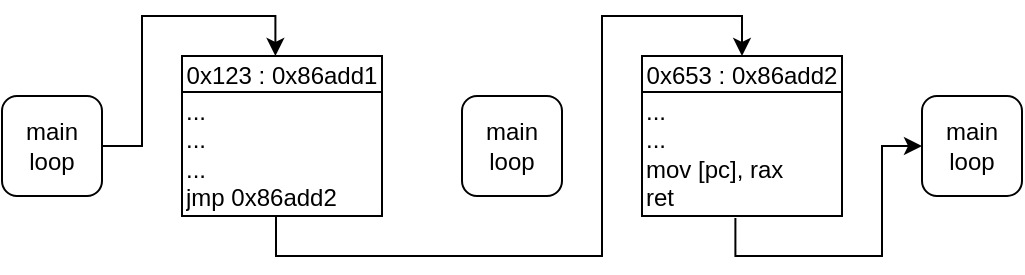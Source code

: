 <mxfile version="13.4.6" type="device"><diagram id="BHKzo6_lCrXIlEo2mgyX" name="Page-1"><mxGraphModel dx="1038" dy="527" grid="1" gridSize="10" guides="1" tooltips="1" connect="1" arrows="1" fold="1" page="1" pageScale="1" pageWidth="850" pageHeight="1100" math="0" shadow="0"><root><mxCell id="0"/><mxCell id="1" parent="0"/><mxCell id="i9tP4oJ8srlIKIIuwAtR-40" style="edgeStyle=orthogonalEdgeStyle;rounded=0;orthogonalLoop=1;jettySize=auto;html=1;exitX=1;exitY=0.5;exitDx=0;exitDy=0;entryX=0.467;entryY=0;entryDx=0;entryDy=0;entryPerimeter=0;" parent="1" source="i9tP4oJ8srlIKIIuwAtR-38" target="i9tP4oJ8srlIKIIuwAtR-29" edge="1"><mxGeometry relative="1" as="geometry"/></mxCell><mxCell id="i9tP4oJ8srlIKIIuwAtR-38" value="&lt;div&gt;main&lt;/div&gt;&lt;div&gt;loop&lt;/div&gt;" style="rounded=1;whiteSpace=wrap;html=1;" parent="1" vertex="1"><mxGeometry x="10" y="50" width="50" height="50" as="geometry"/></mxCell><mxCell id="i9tP4oJ8srlIKIIuwAtR-39" value="&lt;div&gt;main&lt;/div&gt;&lt;div&gt;loop&lt;/div&gt;" style="rounded=1;whiteSpace=wrap;html=1;" parent="1" vertex="1"><mxGeometry x="240" y="50" width="50" height="50" as="geometry"/></mxCell><mxCell id="i9tP4oJ8srlIKIIuwAtR-47" value="&lt;div&gt;main&lt;/div&gt;&lt;div&gt;loop&lt;/div&gt;" style="rounded=1;whiteSpace=wrap;html=1;" parent="1" vertex="1"><mxGeometry x="470" y="50" width="50" height="50" as="geometry"/></mxCell><mxCell id="i9tP4oJ8srlIKIIuwAtR-49" style="edgeStyle=orthogonalEdgeStyle;rounded=0;orthogonalLoop=1;jettySize=auto;html=1;exitX=0.467;exitY=1.016;exitDx=0;exitDy=0;entryX=0;entryY=0.5;entryDx=0;entryDy=0;exitPerimeter=0;" parent="1" source="i9tP4oJ8srlIKIIuwAtR-36" target="i9tP4oJ8srlIKIIuwAtR-47" edge="1"><mxGeometry relative="1" as="geometry"/></mxCell><mxCell id="i9tP4oJ8srlIKIIuwAtR-28" value="" style="shape=table;html=1;whiteSpace=wrap;startSize=0;container=1;collapsible=0;childLayout=tableLayout;" parent="1" vertex="1"><mxGeometry x="100" y="30" width="100" height="80" as="geometry"/></mxCell><mxCell id="i9tP4oJ8srlIKIIuwAtR-29" value="" style="shape=partialRectangle;html=1;whiteSpace=wrap;collapsible=0;dropTarget=0;pointerEvents=0;fillColor=none;top=0;left=0;bottom=0;right=0;points=[[0,0.5],[1,0.5]];portConstraint=eastwest;" parent="i9tP4oJ8srlIKIIuwAtR-28" vertex="1"><mxGeometry width="100" height="18" as="geometry"/></mxCell><mxCell id="i9tP4oJ8srlIKIIuwAtR-30" value="0x123 : 0x86add1" style="shape=partialRectangle;html=1;whiteSpace=wrap;connectable=0;overflow=hidden;fillColor=none;top=0;left=0;bottom=0;right=0;" parent="i9tP4oJ8srlIKIIuwAtR-29" vertex="1"><mxGeometry width="100" height="18" as="geometry"/></mxCell><mxCell id="i9tP4oJ8srlIKIIuwAtR-31" value="" style="shape=partialRectangle;html=1;whiteSpace=wrap;collapsible=0;dropTarget=0;pointerEvents=0;fillColor=none;top=0;left=0;bottom=0;right=0;points=[[0,0.5],[1,0.5]];portConstraint=eastwest;" parent="i9tP4oJ8srlIKIIuwAtR-28" vertex="1"><mxGeometry y="18" width="100" height="62" as="geometry"/></mxCell><mxCell id="i9tP4oJ8srlIKIIuwAtR-32" value="&lt;div align=&quot;left&quot;&gt;...&lt;/div&gt;&lt;div align=&quot;left&quot;&gt;...&lt;/div&gt;&lt;div align=&quot;left&quot;&gt;...&lt;/div&gt;&lt;div align=&quot;left&quot;&gt;jmp 0x86add2&lt;br&gt;&lt;/div&gt;" style="shape=partialRectangle;html=1;whiteSpace=wrap;connectable=0;overflow=hidden;fillColor=none;top=0;left=0;bottom=0;right=0;align=left;" parent="i9tP4oJ8srlIKIIuwAtR-31" vertex="1"><mxGeometry width="100" height="62" as="geometry"/></mxCell><mxCell id="i9tP4oJ8srlIKIIuwAtR-33" value="" style="shape=table;html=1;whiteSpace=wrap;startSize=0;container=1;collapsible=0;childLayout=tableLayout;" parent="1" vertex="1"><mxGeometry x="330" y="30" width="100" height="80" as="geometry"/></mxCell><mxCell id="i9tP4oJ8srlIKIIuwAtR-34" value="" style="shape=partialRectangle;html=1;whiteSpace=wrap;collapsible=0;dropTarget=0;pointerEvents=0;fillColor=none;top=0;left=0;bottom=0;right=0;points=[[0,0.5],[1,0.5]];portConstraint=eastwest;" parent="i9tP4oJ8srlIKIIuwAtR-33" vertex="1"><mxGeometry width="100" height="18" as="geometry"/></mxCell><mxCell id="i9tP4oJ8srlIKIIuwAtR-35" value="0x653 : 0x86add2" style="shape=partialRectangle;html=1;whiteSpace=wrap;connectable=0;overflow=hidden;fillColor=none;top=0;left=0;bottom=0;right=0;" parent="i9tP4oJ8srlIKIIuwAtR-34" vertex="1"><mxGeometry width="100" height="18" as="geometry"/></mxCell><mxCell id="i9tP4oJ8srlIKIIuwAtR-36" value="" style="shape=partialRectangle;html=1;whiteSpace=wrap;collapsible=0;dropTarget=0;pointerEvents=0;fillColor=none;top=0;left=0;bottom=0;right=0;points=[[0,0.5],[1,0.5]];portConstraint=eastwest;" parent="i9tP4oJ8srlIKIIuwAtR-33" vertex="1"><mxGeometry y="18" width="100" height="62" as="geometry"/></mxCell><mxCell id="i9tP4oJ8srlIKIIuwAtR-37" value="&lt;div align=&quot;left&quot;&gt;...&lt;/div&gt;&lt;div align=&quot;left&quot;&gt;...&lt;/div&gt;&lt;div align=&quot;left&quot;&gt;mov [pc], rax&lt;br&gt;&lt;/div&gt;&lt;div align=&quot;left&quot;&gt;ret&lt;br&gt;&lt;/div&gt;" style="shape=partialRectangle;html=1;whiteSpace=wrap;connectable=0;overflow=hidden;fillColor=none;top=0;left=0;bottom=0;right=0;align=left;" parent="i9tP4oJ8srlIKIIuwAtR-36" vertex="1"><mxGeometry width="100" height="62" as="geometry"/></mxCell><mxCell id="pl4ovqGqZEnLyVOoHXYy-4" value="" style="edgeStyle=orthogonalEdgeStyle;rounded=0;orthogonalLoop=1;jettySize=auto;html=1;entryX=0.5;entryY=0;entryDx=0;entryDy=0;entryPerimeter=0;" edge="1" parent="1" target="i9tP4oJ8srlIKIIuwAtR-34"><mxGeometry width="50" height="50" relative="1" as="geometry"><mxPoint x="147" y="110" as="sourcePoint"/><mxPoint x="300" y="140" as="targetPoint"/><Array as="points"><mxPoint x="147" y="130"/><mxPoint x="310" y="130"/><mxPoint x="310" y="10"/><mxPoint x="380" y="10"/></Array></mxGeometry></mxCell><mxCell id="pl4ovqGqZEnLyVOoHXYy-6" value="" style="shape=image;html=1;verticalAlign=top;verticalLabelPosition=bottom;labelBackgroundColor=#ffffff;imageAspect=0;aspect=fixed;image=https://cdn4.iconfinder.com/data/icons/integral/128/cross-128.png" vertex="1" parent="1"><mxGeometry x="230" y="40" width="70" height="70" as="geometry"/></mxCell></root></mxGraphModel></diagram></mxfile>